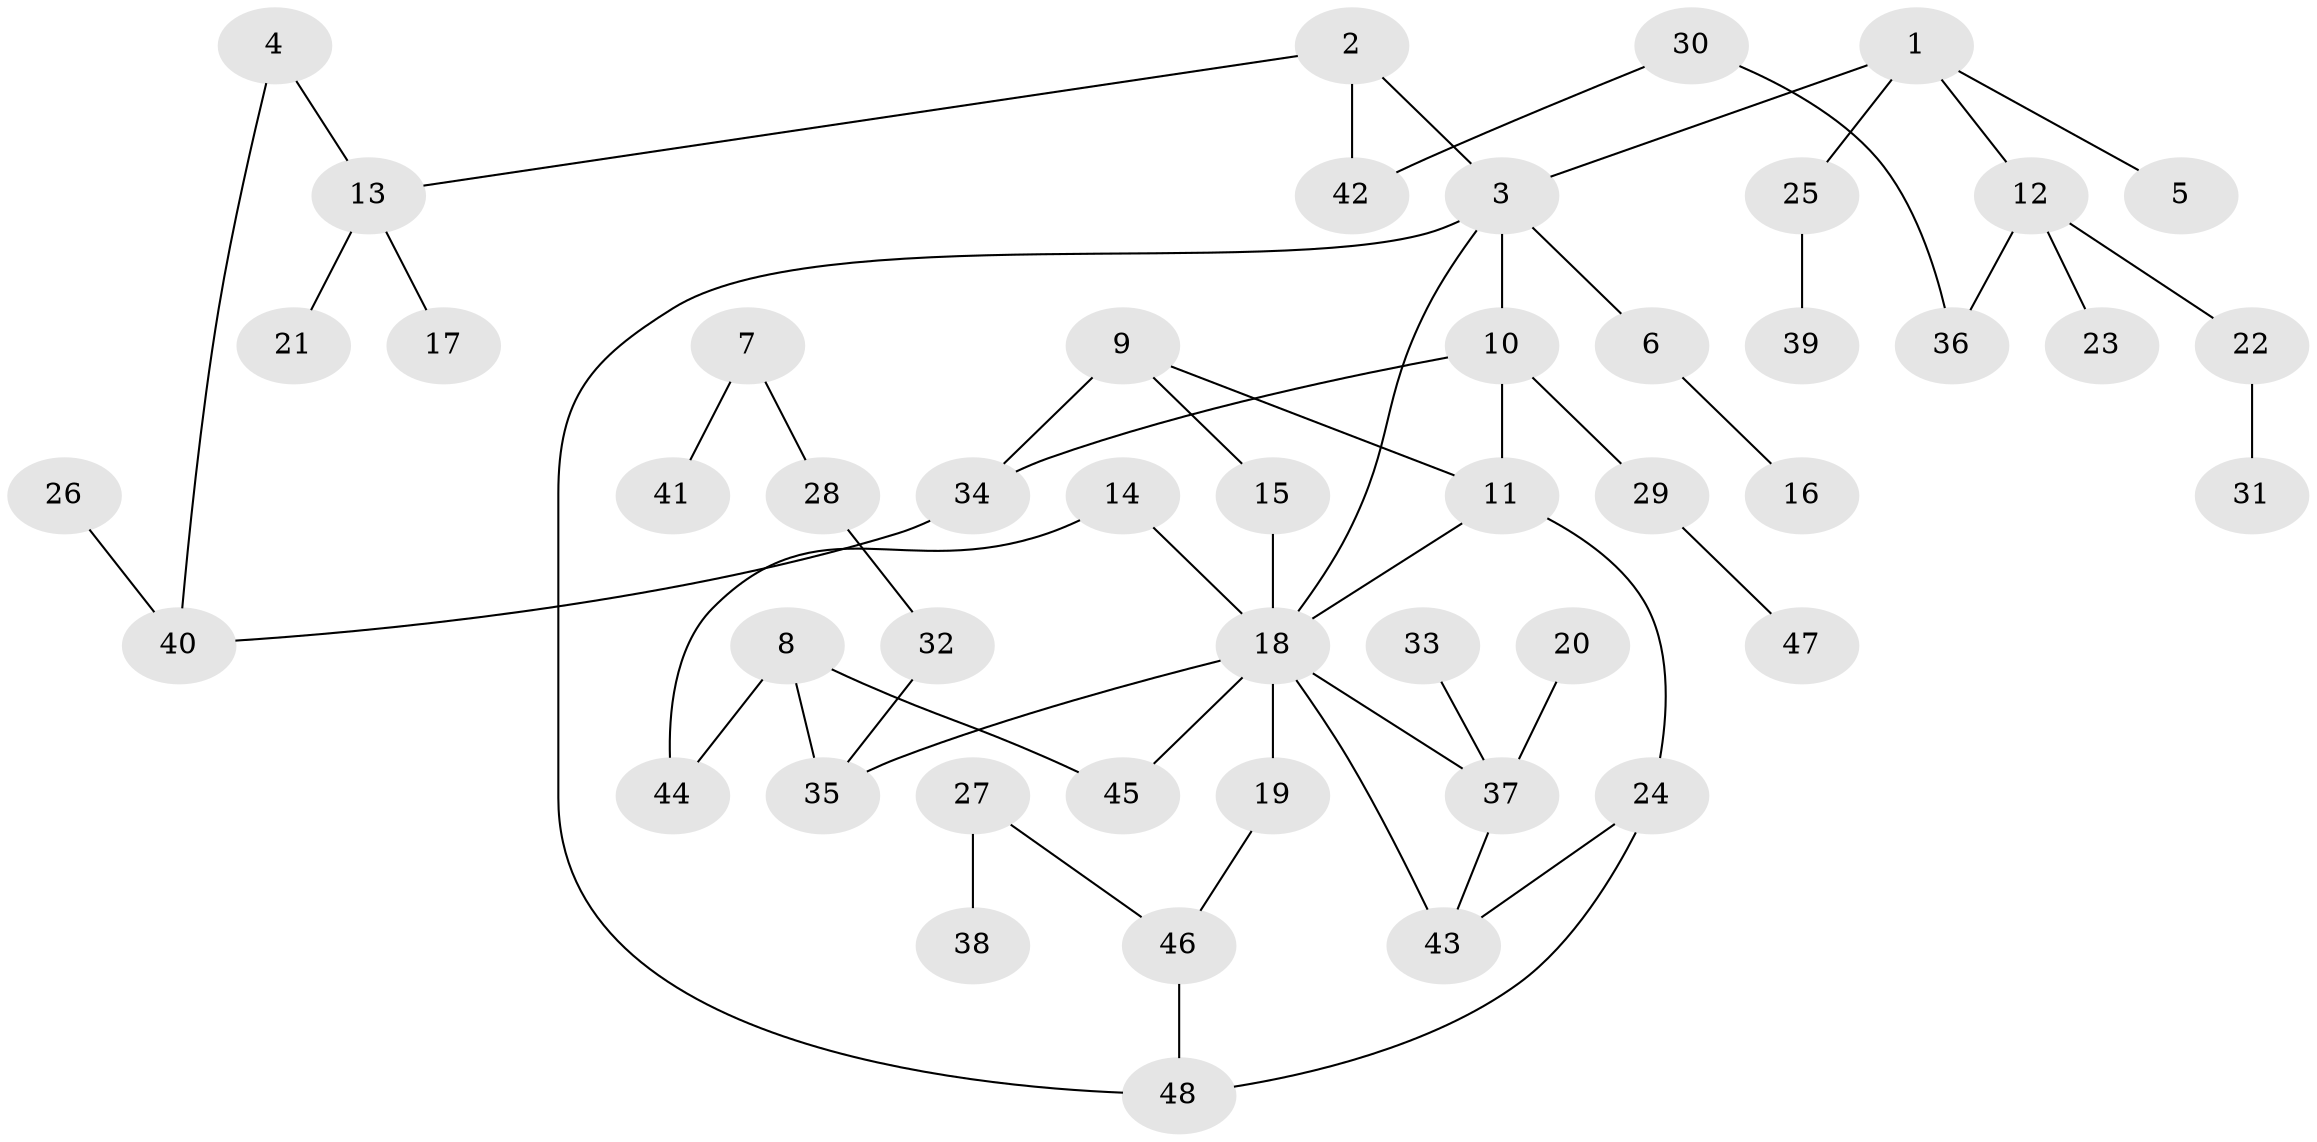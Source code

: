 // original degree distribution, {5: 0.07291666666666667, 7: 0.010416666666666666, 6: 0.020833333333333332, 1: 0.375, 3: 0.14583333333333334, 4: 0.07291666666666667, 2: 0.3020833333333333}
// Generated by graph-tools (version 1.1) at 2025/00/03/09/25 03:00:59]
// undirected, 48 vertices, 58 edges
graph export_dot {
graph [start="1"]
  node [color=gray90,style=filled];
  1;
  2;
  3;
  4;
  5;
  6;
  7;
  8;
  9;
  10;
  11;
  12;
  13;
  14;
  15;
  16;
  17;
  18;
  19;
  20;
  21;
  22;
  23;
  24;
  25;
  26;
  27;
  28;
  29;
  30;
  31;
  32;
  33;
  34;
  35;
  36;
  37;
  38;
  39;
  40;
  41;
  42;
  43;
  44;
  45;
  46;
  47;
  48;
  1 -- 3 [weight=1.0];
  1 -- 5 [weight=1.0];
  1 -- 12 [weight=1.0];
  1 -- 25 [weight=1.0];
  2 -- 3 [weight=1.0];
  2 -- 13 [weight=1.0];
  2 -- 42 [weight=1.0];
  3 -- 6 [weight=1.0];
  3 -- 10 [weight=1.0];
  3 -- 18 [weight=1.0];
  3 -- 48 [weight=1.0];
  4 -- 13 [weight=1.0];
  4 -- 40 [weight=1.0];
  6 -- 16 [weight=1.0];
  7 -- 28 [weight=1.0];
  7 -- 41 [weight=1.0];
  8 -- 35 [weight=1.0];
  8 -- 44 [weight=1.0];
  8 -- 45 [weight=1.0];
  9 -- 11 [weight=1.0];
  9 -- 15 [weight=1.0];
  9 -- 34 [weight=2.0];
  10 -- 11 [weight=1.0];
  10 -- 29 [weight=1.0];
  10 -- 34 [weight=1.0];
  11 -- 18 [weight=1.0];
  11 -- 24 [weight=1.0];
  12 -- 22 [weight=1.0];
  12 -- 23 [weight=1.0];
  12 -- 36 [weight=1.0];
  13 -- 17 [weight=1.0];
  13 -- 21 [weight=1.0];
  14 -- 18 [weight=1.0];
  14 -- 44 [weight=1.0];
  15 -- 18 [weight=1.0];
  18 -- 19 [weight=1.0];
  18 -- 35 [weight=1.0];
  18 -- 37 [weight=1.0];
  18 -- 43 [weight=2.0];
  18 -- 45 [weight=1.0];
  19 -- 46 [weight=1.0];
  20 -- 37 [weight=1.0];
  22 -- 31 [weight=1.0];
  24 -- 43 [weight=1.0];
  24 -- 48 [weight=1.0];
  25 -- 39 [weight=1.0];
  26 -- 40 [weight=1.0];
  27 -- 38 [weight=1.0];
  27 -- 46 [weight=1.0];
  28 -- 32 [weight=1.0];
  29 -- 47 [weight=1.0];
  30 -- 36 [weight=1.0];
  30 -- 42 [weight=1.0];
  32 -- 35 [weight=1.0];
  33 -- 37 [weight=1.0];
  34 -- 40 [weight=1.0];
  37 -- 43 [weight=1.0];
  46 -- 48 [weight=2.0];
}
